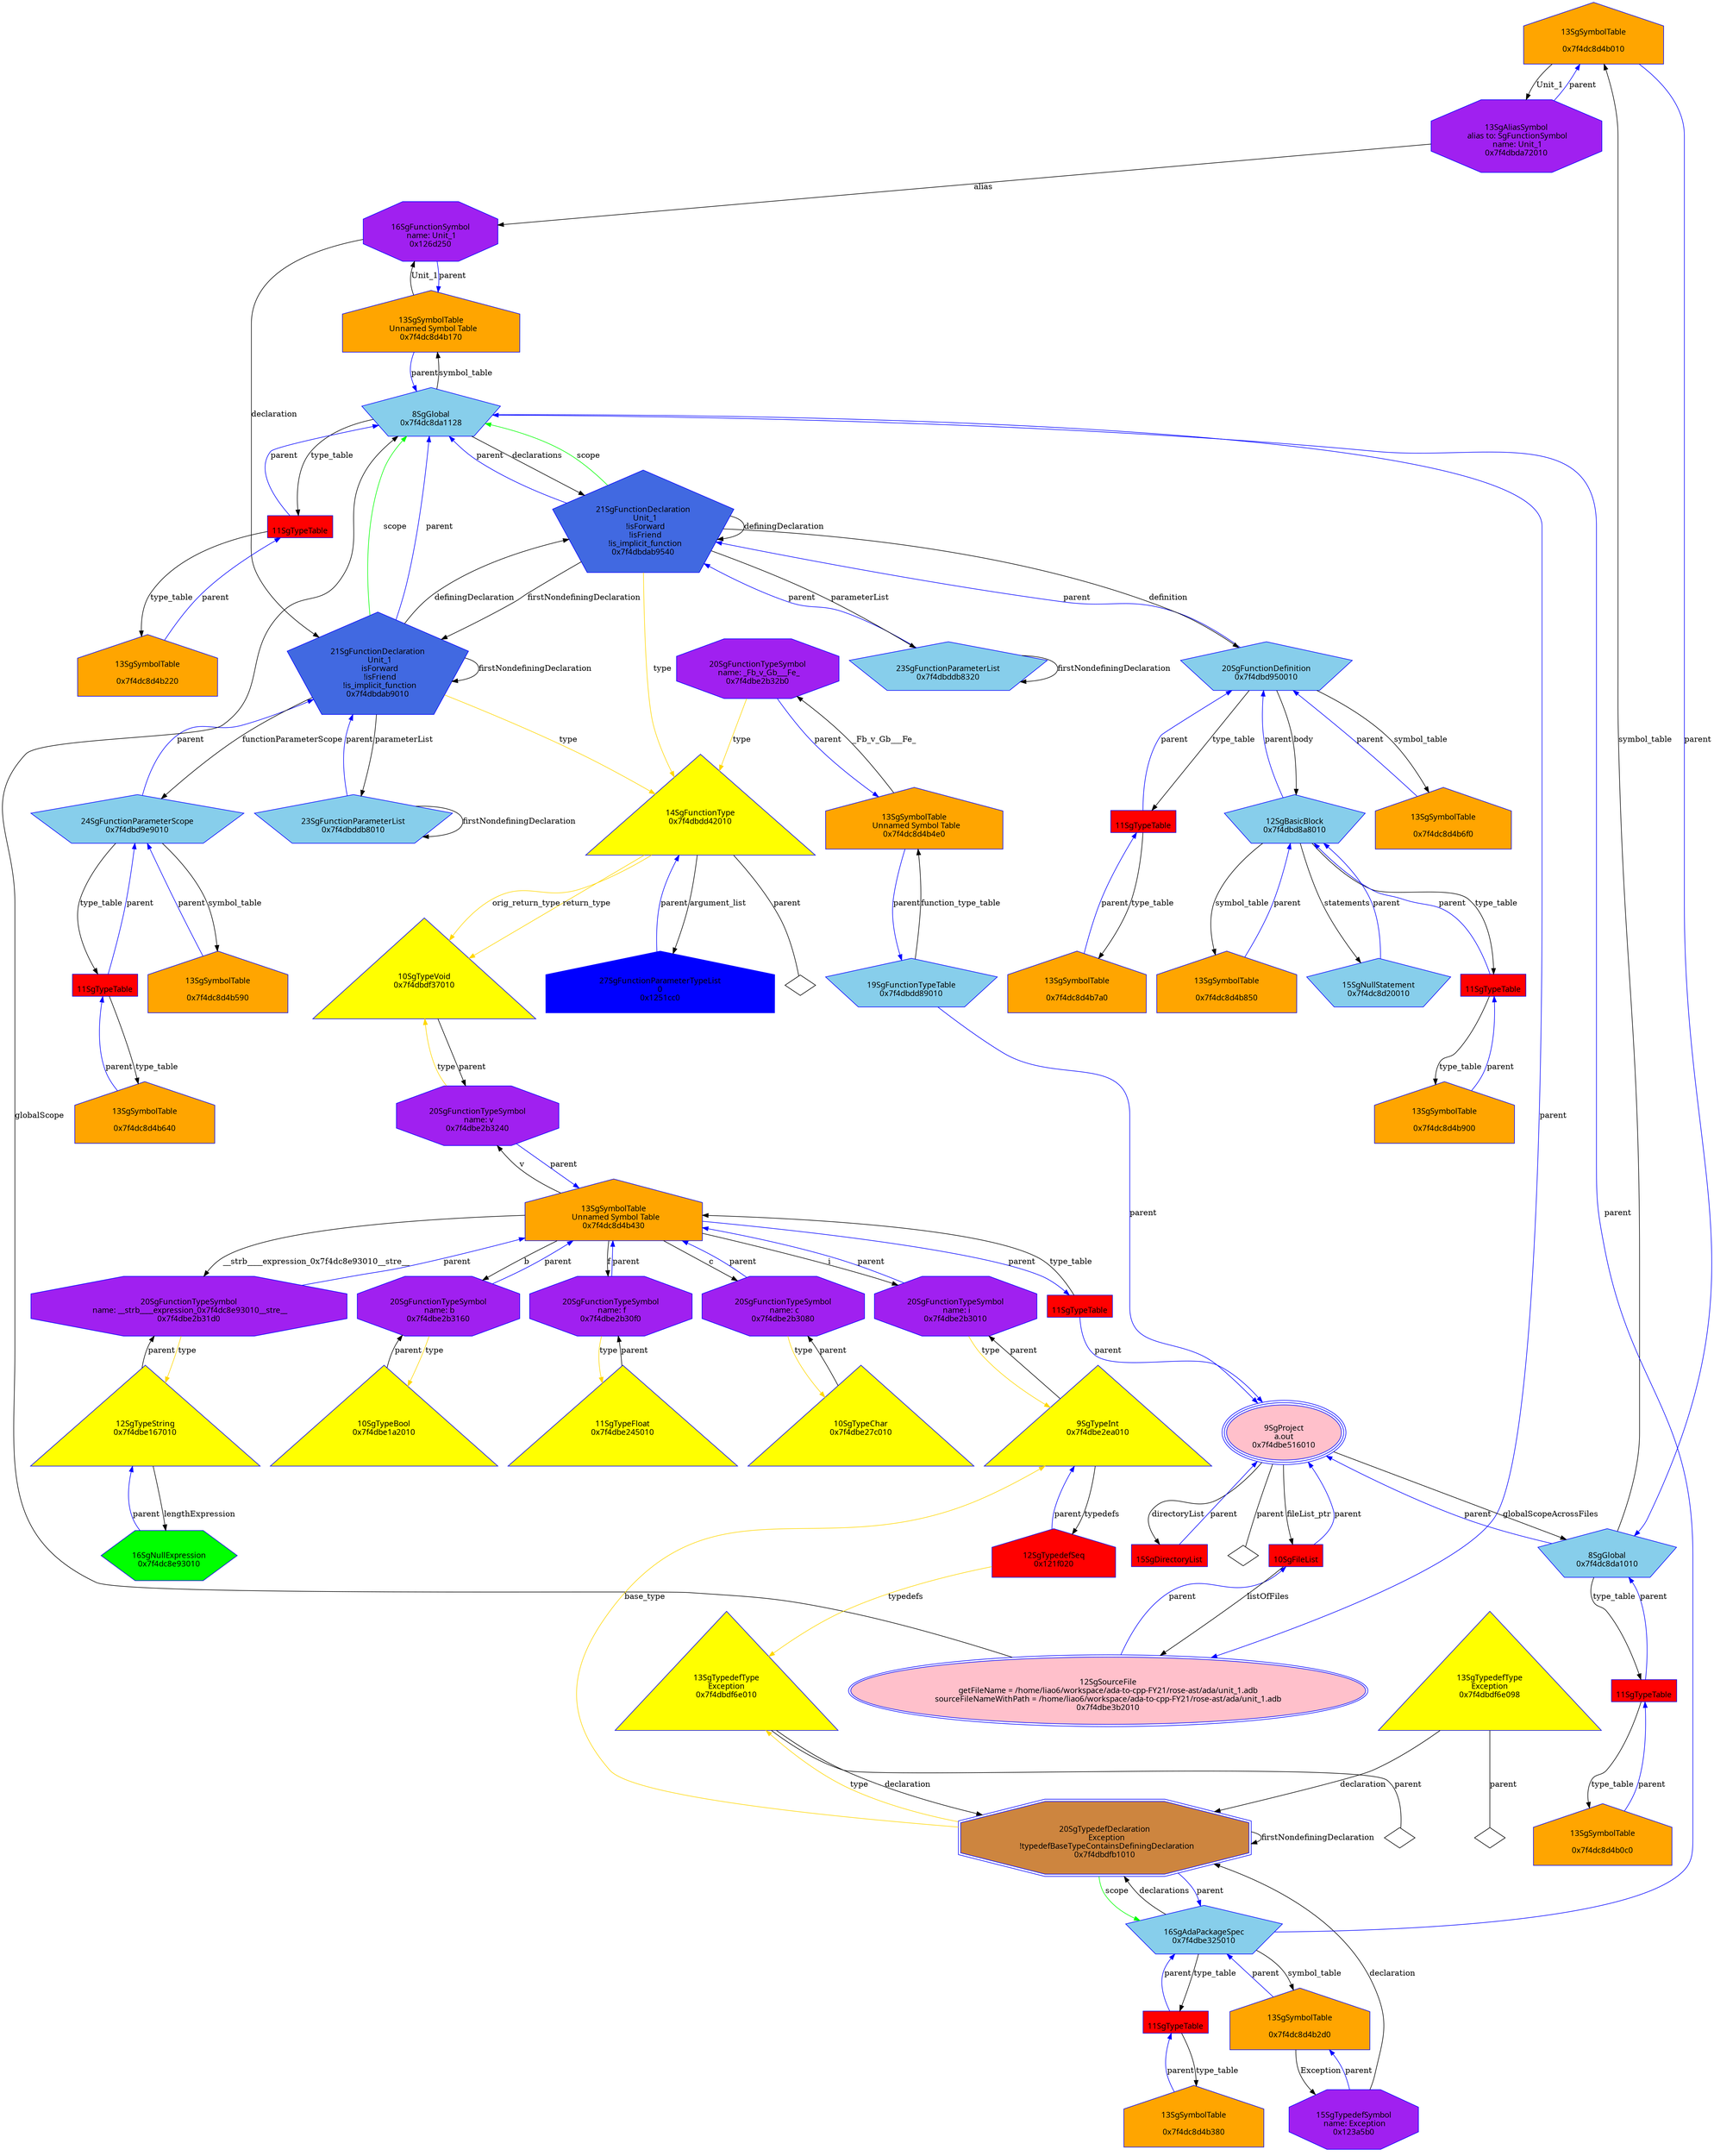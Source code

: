 digraph "Gunit_1.adb.dot" {
"0x7f4dc8d4b010"[label="\n13SgSymbolTable\n  \n  0x7f4dc8d4b010  " shape=house,regular=0,URL="\N",tooltip="more info at \N",sides=5,peripheries=1,color="blue",fillcolor=orange,fontname="7x13bold",fontcolor=black,style=filled];
"0x7f4dc8d4b010" -> "0x7f4dbda72010"[label="Unit_1" dir=forward ];
"0x7f4dc8d4b010" -> "0x7f4dc8da1010"[label="parent" color="blue" dir=forward ];
"0x7f4dc8d4b0c0"[label="\n13SgSymbolTable\n  \n  0x7f4dc8d4b0c0  " shape=house,regular=0,URL="\N",tooltip="more info at \N",sides=5,peripheries=1,color="blue",fillcolor=orange,fontname="7x13bold",fontcolor=black,style=filled];
"0x7f4dc8d4b0c0" -> "0x117c9c0"[label="parent" color="blue" dir=forward ];
"0x7f4dc8d4b170"[label="\n13SgSymbolTable\n  Unnamed Symbol Table\n  0x7f4dc8d4b170  " shape=house,regular=0,URL="\N",tooltip="more info at \N",sides=5,peripheries=1,color="blue",fillcolor=orange,fontname="7x13bold",fontcolor=black,style=filled];
"0x7f4dc8d4b170" -> "0x126d250"[label="Unit_1" dir=forward ];
"0x7f4dc8d4b170" -> "0x7f4dc8da1128"[label="parent" color="blue" dir=forward ];
"0x7f4dc8d4b220"[label="\n13SgSymbolTable\n  \n  0x7f4dc8d4b220  " shape=house,regular=0,URL="\N",tooltip="more info at \N",sides=5,peripheries=1,color="blue",fillcolor=orange,fontname="7x13bold",fontcolor=black,style=filled];
"0x7f4dc8d4b220" -> "0x117c9e8"[label="parent" color="blue" dir=forward ];
"0x7f4dc8d4b2d0"[label="\n13SgSymbolTable\n  \n  0x7f4dc8d4b2d0  " shape=house,regular=0,URL="\N",tooltip="more info at \N",sides=5,peripheries=1,color="blue",fillcolor=orange,fontname="7x13bold",fontcolor=black,style=filled];
"0x7f4dc8d4b2d0" -> "0x123a5b0"[label="Exception" dir=forward ];
"0x7f4dc8d4b2d0" -> "0x7f4dbe325010"[label="parent" color="blue" dir=forward ];
"0x7f4dc8d4b380"[label="\n13SgSymbolTable\n  \n  0x7f4dc8d4b380  " shape=house,regular=0,URL="\N",tooltip="more info at \N",sides=5,peripheries=1,color="blue",fillcolor=orange,fontname="7x13bold",fontcolor=black,style=filled];
"0x7f4dc8d4b380" -> "0x117ca10"[label="parent" color="blue" dir=forward ];
"0x7f4dc8d4b430"[label="\n13SgSymbolTable\n  Unnamed Symbol Table\n  0x7f4dc8d4b430  " shape=house,regular=0,URL="\N",tooltip="more info at \N",sides=5,peripheries=1,color="blue",fillcolor=orange,fontname="7x13bold",fontcolor=black,style=filled];
"0x7f4dc8d4b430" -> "0x7f4dbe2b3240"[label="v" dir=forward ];
"0x7f4dc8d4b430" -> "0x7f4dbe2b31d0"[label="__strb____expression_0x7f4dc8e93010__stre__" dir=forward ];
"0x7f4dc8d4b430" -> "0x7f4dbe2b3160"[label="b" dir=forward ];
"0x7f4dc8d4b430" -> "0x7f4dbe2b30f0"[label="f" dir=forward ];
"0x7f4dc8d4b430" -> "0x7f4dbe2b3080"[label="c" dir=forward ];
"0x7f4dc8d4b430" -> "0x7f4dbe2b3010"[label="i" dir=forward ];
"0x7f4dc8d4b430" -> "0x117ca38"[label="parent" color="blue" dir=forward ];
"0x7f4dc8d4b4e0"[label="\n13SgSymbolTable\n  Unnamed Symbol Table\n  0x7f4dc8d4b4e0  " shape=house,regular=0,URL="\N",tooltip="more info at \N",sides=5,peripheries=1,color="blue",fillcolor=orange,fontname="7x13bold",fontcolor=black,style=filled];
"0x7f4dc8d4b4e0" -> "0x7f4dbe2b32b0"[label="_Fb_v_Gb___Fe_" dir=forward ];
"0x7f4dc8d4b4e0" -> "0x7f4dbdd89010"[label="parent" color="blue" dir=forward ];
"0x7f4dc8d4b590"[label="\n13SgSymbolTable\n  \n  0x7f4dc8d4b590  " shape=house,regular=0,URL="\N",tooltip="more info at \N",sides=5,peripheries=1,color="blue",fillcolor=orange,fontname="7x13bold",fontcolor=black,style=filled];
"0x7f4dc8d4b590" -> "0x7f4dbd9e9010"[label="parent" color="blue" dir=forward ];
"0x7f4dc8d4b640"[label="\n13SgSymbolTable\n  \n  0x7f4dc8d4b640  " shape=house,regular=0,URL="\N",tooltip="more info at \N",sides=5,peripheries=1,color="blue",fillcolor=orange,fontname="7x13bold",fontcolor=black,style=filled];
"0x7f4dc8d4b640" -> "0x117ca60"[label="parent" color="blue" dir=forward ];
"0x7f4dc8d4b6f0"[label="\n13SgSymbolTable\n  \n  0x7f4dc8d4b6f0  " shape=house,regular=0,URL="\N",tooltip="more info at \N",sides=5,peripheries=1,color="blue",fillcolor=orange,fontname="7x13bold",fontcolor=black,style=filled];
"0x7f4dc8d4b6f0" -> "0x7f4dbd950010"[label="parent" color="blue" dir=forward ];
"0x7f4dc8d4b7a0"[label="\n13SgSymbolTable\n  \n  0x7f4dc8d4b7a0  " shape=house,regular=0,URL="\N",tooltip="more info at \N",sides=5,peripheries=1,color="blue",fillcolor=orange,fontname="7x13bold",fontcolor=black,style=filled];
"0x7f4dc8d4b7a0" -> "0x117ca88"[label="parent" color="blue" dir=forward ];
"0x7f4dc8d4b850"[label="\n13SgSymbolTable\n  \n  0x7f4dc8d4b850  " shape=house,regular=0,URL="\N",tooltip="more info at \N",sides=5,peripheries=1,color="blue",fillcolor=orange,fontname="7x13bold",fontcolor=black,style=filled];
"0x7f4dc8d4b850" -> "0x7f4dbd8a8010"[label="parent" color="blue" dir=forward ];
"0x7f4dc8d4b900"[label="\n13SgSymbolTable\n  \n  0x7f4dc8d4b900  " shape=house,regular=0,URL="\N",tooltip="more info at \N",sides=5,peripheries=1,color="blue",fillcolor=orange,fontname="7x13bold",fontcolor=black,style=filled];
"0x7f4dc8d4b900" -> "0x117cab0"[label="parent" color="blue" dir=forward ];
"0x7f4dbe3b2010"[label="\n12SgSourceFile\n  getFileName = /home/liao6/workspace/ada-to-cpp-FY21/rose-ast/ada/unit_1.adb  \n  sourceFileNameWithPath = /home/liao6/workspace/ada-to-cpp-FY21/rose-ast/ada/unit_1.adb  \n  0x7f4dbe3b2010  " shape=ellipse,regular=0,URL="\N",tooltip="more info at \N",sides=5,peripheries=2,color="blue",fillcolor=pink,fontname="7x13bold",fontcolor=black,style=filled];
"0x7f4dbe3b2010" -> "0x7f4dc8da1128"[label="globalScope" dir=forward ];
"0x7f4dbe3b2010" -> "0x1141f60"[label="parent" color="blue" dir=forward ];
"0x1141f60"[label="\n10SgFileList" shape=polygon,regular=0,URL="\N",tooltip="more info at \N",sides=4,peripheries=1,color="blue",fillcolor=red,fontname="7x13bold",fontcolor=black,style=filled];
"0x1141f60" -> "0x7f4dbe3b2010"[label="listOfFiles" dir=forward ];
"0x1141f60" -> "0x7f4dbe516010"[label="parent" color="blue" dir=forward ];
"0x1161370"[label="\n15SgDirectoryList" shape=polygon,regular=0,URL="\N",tooltip="more info at \N",sides=4,peripheries=1,color="blue",fillcolor=red,fontname="7x13bold",fontcolor=black,style=filled];
"0x1161370" -> "0x7f4dbe516010"[label="parent" color="blue" dir=forward ];
"0x7f4dbe516010"[label="\n9SgProject\n  a.out  \n  0x7f4dbe516010  " shape=ellipse,regular=0,URL="\N",tooltip="more info at \N",sides=5,peripheries=3,color="blue",fillcolor=pink,fontname="7x13bold",fontcolor=black,style=filled];
"0x7f4dbe516010" -> "0x1141f60"[label="fileList_ptr" dir=forward ];
"0x7f4dbe516010" -> "0x1161370"[label="directoryList" dir=forward ];
"0x7f4dbe516010" -> "0x7f4dc8da1010"[label="globalScopeAcrossFiles" dir=forward ];
"0x7f4dbe516010" -> "0x7f4dbe516010__parent__null"[label="parent" dir=none ];
"0x7f4dbe516010__parent__null"[label="" shape=diamond ];
"0x121f020"[label="\n12SgTypedefSeq\n  0x121f020  " shape=house,regular=0,URL="\N",tooltip="more info at \N",sides=5,peripheries=1,color="blue",fillcolor=red,fontname="7x13bold",fontcolor=black,style=filled];
"0x121f020" -> "0x7f4dbdf6e010"[label="typedefs" color="gold1" dir=forward ];
"0x121f020" -> "0x7f4dbe2ea010"[label="parent" color="blue" dir=forward ];
"0x1251cc0"[label="\n27SgFunctionParameterTypeList\n  0  \n  0x1251cc0  " shape=house,regular=0,URL="\N",tooltip="more info at \N",sides=5,peripheries=1,color="blue",fillcolor=blue,fontname="7x13bold",fontcolor=black,style=filled];
"0x1251cc0" -> "0x7f4dbdd42010"[label="parent" color="blue" dir=forward ];
"0x117c9c0"[label="\n11SgTypeTable" shape=polygon,regular=0,URL="\N",tooltip="more info at \N",sides=4,peripheries=1,color="blue",fillcolor=red,fontname="7x13bold",fontcolor=black,style=filled];
"0x117c9c0" -> "0x7f4dc8d4b0c0"[label="type_table" dir=forward ];
"0x117c9c0" -> "0x7f4dc8da1010"[label="parent" color="blue" dir=forward ];
"0x117c9e8"[label="\n11SgTypeTable" shape=polygon,regular=0,URL="\N",tooltip="more info at \N",sides=4,peripheries=1,color="blue",fillcolor=red,fontname="7x13bold",fontcolor=black,style=filled];
"0x117c9e8" -> "0x7f4dc8d4b220"[label="type_table" dir=forward ];
"0x117c9e8" -> "0x7f4dc8da1128"[label="parent" color="blue" dir=forward ];
"0x117ca10"[label="\n11SgTypeTable" shape=polygon,regular=0,URL="\N",tooltip="more info at \N",sides=4,peripheries=1,color="blue",fillcolor=red,fontname="7x13bold",fontcolor=black,style=filled];
"0x117ca10" -> "0x7f4dc8d4b380"[label="type_table" dir=forward ];
"0x117ca10" -> "0x7f4dbe325010"[label="parent" color="blue" dir=forward ];
"0x117ca38"[label="\n11SgTypeTable" shape=polygon,regular=0,URL="\N",tooltip="more info at \N",sides=4,peripheries=1,color="blue",fillcolor=red,fontname="7x13bold",fontcolor=black,style=filled];
"0x117ca38" -> "0x7f4dc8d4b430"[label="type_table" dir=forward ];
"0x117ca38" -> "0x7f4dbe516010"[label="parent" color="blue" dir=forward ];
"0x117ca60"[label="\n11SgTypeTable" shape=polygon,regular=0,URL="\N",tooltip="more info at \N",sides=4,peripheries=1,color="blue",fillcolor=red,fontname="7x13bold",fontcolor=black,style=filled];
"0x117ca60" -> "0x7f4dc8d4b640"[label="type_table" dir=forward ];
"0x117ca60" -> "0x7f4dbd9e9010"[label="parent" color="blue" dir=forward ];
"0x117ca88"[label="\n11SgTypeTable" shape=polygon,regular=0,URL="\N",tooltip="more info at \N",sides=4,peripheries=1,color="blue",fillcolor=red,fontname="7x13bold",fontcolor=black,style=filled];
"0x117ca88" -> "0x7f4dc8d4b7a0"[label="type_table" dir=forward ];
"0x117ca88" -> "0x7f4dbd950010"[label="parent" color="blue" dir=forward ];
"0x117cab0"[label="\n11SgTypeTable" shape=polygon,regular=0,URL="\N",tooltip="more info at \N",sides=4,peripheries=1,color="blue",fillcolor=red,fontname="7x13bold",fontcolor=black,style=filled];
"0x117cab0" -> "0x7f4dc8d4b900"[label="type_table" dir=forward ];
"0x117cab0" -> "0x7f4dbd8a8010"[label="parent" color="blue" dir=forward ];
"0x7f4dbe27c010"[label="\n10SgTypeChar\n  0x7f4dbe27c010  \n   \n   " shape=polygon,regular=0,URL="\N",tooltip="more info at \N",sides=3,peripheries=1,color="blue",fillcolor=yellow,fontname="7x13bold",fontcolor=black,style=filled];
"0x7f4dbe27c010" -> "0x7f4dbe2b3080"[label="parent" dir=forward ];
"0x7f4dbe2ea010"[label="\n9SgTypeInt\n  0x7f4dbe2ea010  \n   \n   " shape=polygon,regular=0,URL="\N",tooltip="more info at \N",sides=3,peripheries=1,color="blue",fillcolor=yellow,fontname="7x13bold",fontcolor=black,style=filled];
"0x7f4dbe2ea010" -> "0x121f020"[label="typedefs" dir=forward ];
"0x7f4dbe2ea010" -> "0x7f4dbe2b3010"[label="parent" dir=forward ];
"0x7f4dbdf37010"[label="\n10SgTypeVoid\n  0x7f4dbdf37010  \n   \n   " shape=polygon,regular=0,URL="\N",tooltip="more info at \N",sides=3,peripheries=1,color="blue",fillcolor=yellow,fontname="7x13bold",fontcolor=black,style=filled];
"0x7f4dbdf37010" -> "0x7f4dbe2b3240"[label="parent" dir=forward ];
"0x7f4dbe245010"[label="\n11SgTypeFloat\n  0x7f4dbe245010  \n   \n   " shape=polygon,regular=0,URL="\N",tooltip="more info at \N",sides=3,peripheries=1,color="blue",fillcolor=yellow,fontname="7x13bold",fontcolor=black,style=filled];
"0x7f4dbe245010" -> "0x7f4dbe2b30f0"[label="parent" dir=forward ];
"0x7f4dbe167010"[label="\n12SgTypeString\n  0x7f4dbe167010  \n   \n   " shape=polygon,regular=0,URL="\N",tooltip="more info at \N",sides=3,peripheries=1,color="blue",fillcolor=yellow,fontname="7x13bold",fontcolor=black,style=filled];
"0x7f4dbe167010" -> "0x7f4dc8e93010"[label="lengthExpression" dir=forward ];
"0x7f4dbe167010" -> "0x7f4dbe2b31d0"[label="parent" dir=forward ];
"0x7f4dbe1a2010"[label="\n10SgTypeBool\n  0x7f4dbe1a2010  \n   \n   " shape=polygon,regular=0,URL="\N",tooltip="more info at \N",sides=3,peripheries=1,color="blue",fillcolor=yellow,fontname="7x13bold",fontcolor=black,style=filled];
"0x7f4dbe1a2010" -> "0x7f4dbe2b3160"[label="parent" dir=forward ];
"0x7f4dbdf6e010"[label="\n13SgTypedefType\nException\n  0x7f4dbdf6e010  \n   \n   " shape=polygon,regular=0,URL="\N",tooltip="more info at \N",sides=3,peripheries=1,color="blue",fillcolor=yellow,fontname="7x13bold",fontcolor=black,style=filled];
"0x7f4dbdf6e010" -> "0x7f4dbdfb1010"[label="declaration" dir=forward ];
"0x7f4dbdf6e010" -> "0x7f4dbdf6e010__parent__null"[label="parent" dir=none ];
"0x7f4dbdf6e010__parent__null"[label="" shape=diamond ];
"0x7f4dbdf6e098"[label="\n13SgTypedefType\nException\n  0x7f4dbdf6e098  \n   \n   " shape=polygon,regular=0,URL="\N",tooltip="more info at \N",sides=3,peripheries=1,color="blue",fillcolor=yellow,fontname="7x13bold",fontcolor=black,style=filled];
"0x7f4dbdf6e098" -> "0x7f4dbdfb1010"[label="declaration" dir=forward ];
"0x7f4dbdf6e098" -> "0x7f4dbdf6e098__parent__null"[label="parent" dir=none ];
"0x7f4dbdf6e098__parent__null"[label="" shape=diamond ];
"0x7f4dbdd42010"[label="\n14SgFunctionType\n  0x7f4dbdd42010  \n   \n   " shape=polygon,regular=0,URL="\N",tooltip="more info at \N",sides=3,peripheries=1,color="blue",fillcolor=yellow,fontname="7x13bold",fontcolor=black,style=filled];
"0x7f4dbdd42010" -> "0x7f4dbdf37010"[label="return_type" color="gold1" dir=forward ];
"0x7f4dbdd42010" -> "0x7f4dbdf37010"[label="orig_return_type" color="gold1" dir=forward ];
"0x7f4dbdd42010" -> "0x1251cc0"[label="argument_list" dir=forward ];
"0x7f4dbdd42010" -> "0x7f4dbdd42010__parent__null"[label="parent" dir=none ];
"0x7f4dbdd42010__parent__null"[label="" shape=diamond ];
"0x7f4dbddb8010"[label="\n23SgFunctionParameterList\n  0x7f4dbddb8010  " shape=polygon,regular=0,URL="\N",tooltip="more info at \N",sides=5,peripheries=1,color="blue",fillcolor=skyblue,fontname="7x13bold",fontcolor=black,style=filled];
"0x7f4dbddb8010" -> "0x7f4dbddb8010"[label="firstNondefiningDeclaration" dir=forward ];
"0x7f4dbddb8010" -> "0x7f4dbdab9010"[label="parent" color="blue" dir=forward ];
"0x7f4dbddb8320"[label="\n23SgFunctionParameterList\n  0x7f4dbddb8320  " shape=polygon,regular=0,URL="\N",tooltip="more info at \N",sides=5,peripheries=1,color="blue",fillcolor=skyblue,fontname="7x13bold",fontcolor=black,style=filled];
"0x7f4dbddb8320" -> "0x7f4dbddb8320"[label="firstNondefiningDeclaration" dir=forward ];
"0x7f4dbddb8320" -> "0x7f4dbdab9540"[label="parent" color="blue" dir=forward ];
"0x7f4dbd8a8010"[label="\n12SgBasicBlock\n  0x7f4dbd8a8010  " shape=polygon,regular=0,URL="\N",tooltip="more info at \N",sides=5,peripheries=1,color="blue",fillcolor=skyblue,fontname="7x13bold",fontcolor=black,style=filled];
"0x7f4dbd8a8010" -> "0x7f4dc8d20010"[label="statements" dir=forward ];
"0x7f4dbd8a8010" -> "0x7f4dc8d4b850"[label="symbol_table" dir=forward ];
"0x7f4dbd8a8010" -> "0x117cab0"[label="type_table" dir=forward ];
"0x7f4dbd8a8010" -> "0x7f4dbd950010"[label="parent" color="blue" dir=forward ];
"0x7f4dc8da1010"[label="\n8SgGlobal\n  0x7f4dc8da1010  " shape=polygon,regular=0,URL="\N",tooltip="more info at \N",sides=5,peripheries=1,color="blue",fillcolor=skyblue,fontname="7x13bold",fontcolor=black,style=filled];
"0x7f4dc8da1010" -> "0x7f4dc8d4b010"[label="symbol_table" dir=forward ];
"0x7f4dc8da1010" -> "0x117c9c0"[label="type_table" dir=forward ];
"0x7f4dc8da1010" -> "0x7f4dbe516010"[label="parent" color="blue" dir=forward ];
"0x7f4dc8da1128"[label="\n8SgGlobal\n  0x7f4dc8da1128  " shape=polygon,regular=0,URL="\N",tooltip="more info at \N",sides=5,peripheries=1,color="blue",fillcolor=skyblue,fontname="7x13bold",fontcolor=black,style=filled];
"0x7f4dc8da1128" -> "0x7f4dbdab9540"[label="declarations" dir=forward ];
"0x7f4dc8da1128" -> "0x7f4dc8d4b170"[label="symbol_table" dir=forward ];
"0x7f4dc8da1128" -> "0x117c9e8"[label="type_table" dir=forward ];
"0x7f4dc8da1128" -> "0x7f4dbe3b2010"[label="parent" color="blue" dir=forward ];
"0x7f4dbd9e9010"[label="\n24SgFunctionParameterScope\n  0x7f4dbd9e9010  " shape=polygon,regular=0,URL="\N",tooltip="more info at \N",sides=5,peripheries=1,color="blue",fillcolor=skyblue,fontname="7x13bold",fontcolor=black,style=filled];
"0x7f4dbd9e9010" -> "0x7f4dc8d4b590"[label="symbol_table" dir=forward ];
"0x7f4dbd9e9010" -> "0x117ca60"[label="type_table" dir=forward ];
"0x7f4dbd9e9010" -> "0x7f4dbdab9010"[label="parent" color="blue" dir=forward ];
"0x7f4dbdd89010"[label="\n19SgFunctionTypeTable\n  0x7f4dbdd89010  " shape=polygon,regular=0,URL="\N",tooltip="more info at \N",sides=5,peripheries=1,color="blue",fillcolor=skyblue,fontname="7x13bold",fontcolor=black,style=filled];
"0x7f4dbdd89010" -> "0x7f4dc8d4b4e0"[label="function_type_table" dir=forward ];
"0x7f4dbdd89010" -> "0x7f4dbe516010"[label="parent" color="blue" dir=forward ];
"0x7f4dbdfb1010"[label="\n20SgTypedefDeclaration\n  Exception\n  !typedefBaseTypeContainsDefiningDeclaration\n  0x7f4dbdfb1010  " shape=polygon,regular=0,URL="\N",tooltip="more info at \N",sides=8,peripheries=2,color="blue",fillcolor=peru,fontname="7x13bold",fontcolor=black,style=filled];
"0x7f4dbdfb1010" -> "0x7f4dbe2ea010"[label="base_type" color="gold1" dir=forward ];
"0x7f4dbdfb1010" -> "0x7f4dbdf6e010"[label="type" color="gold1" dir=forward ];
"0x7f4dbdfb1010" -> "0x7f4dbe325010"[label="scope" color="green" dir=forward ];
"0x7f4dbdfb1010" -> "0x7f4dbdfb1010"[label="firstNondefiningDeclaration" dir=forward ];
"0x7f4dbdfb1010" -> "0x7f4dbe325010"[label="parent" color="blue" dir=forward ];
"0x7f4dc8d20010"[label="\n15SgNullStatement\n  0x7f4dc8d20010  " shape=polygon,regular=0,URL="\N",tooltip="more info at \N",sides=5,peripheries=1,color="blue",fillcolor=skyblue,fontname="7x13bold",fontcolor=black,style=filled];
"0x7f4dc8d20010" -> "0x7f4dbd8a8010"[label="parent" color="blue" dir=forward ];
"0x7f4dbd950010"[label="\n20SgFunctionDefinition\n  0x7f4dbd950010  " shape=polygon,regular=0,URL="\N",tooltip="more info at \N",sides=5,peripheries=1,color="blue",fillcolor=skyblue,fontname="7x13bold",fontcolor=black,style=filled];
"0x7f4dbd950010" -> "0x7f4dbd8a8010"[label="body" dir=forward ];
"0x7f4dbd950010" -> "0x7f4dc8d4b6f0"[label="symbol_table" dir=forward ];
"0x7f4dbd950010" -> "0x117ca88"[label="type_table" dir=forward ];
"0x7f4dbd950010" -> "0x7f4dbdab9540"[label="parent" color="blue" dir=forward ];
"0x7f4dbe325010"[label="\n16SgAdaPackageSpec\n  0x7f4dbe325010  " shape=polygon,regular=0,URL="\N",tooltip="more info at \N",sides=5,peripheries=1,color="blue",fillcolor=skyblue,fontname="7x13bold",fontcolor=black,style=filled];
"0x7f4dbe325010" -> "0x7f4dbdfb1010"[label="declarations" dir=forward ];
"0x7f4dbe325010" -> "0x7f4dc8d4b2d0"[label="symbol_table" dir=forward ];
"0x7f4dbe325010" -> "0x117ca10"[label="type_table" dir=forward ];
"0x7f4dbe325010" -> "0x7f4dc8da1128"[label="parent" color="blue" dir=forward ];
"0x7f4dbdab9010"[label="\n21SgFunctionDeclaration\n  Unit_1\n  isForward\n  !isFriend\n  !is_implicit_function\n  0x7f4dbdab9010  " shape=polygon,regular=0,URL="\N",tooltip="more info at \N",sides=5,peripheries=1,color="blue",fillcolor=royalblue,fontname="7x13bold",fontcolor=black,style=filled];
"0x7f4dbdab9010" -> "0x7f4dbddb8010"[label="parameterList" dir=forward ];
"0x7f4dbdab9010" -> "0x7f4dbdd42010"[label="type" color="gold1" dir=forward ];
"0x7f4dbdab9010" -> "0x7f4dc8da1128"[label="scope" color="green" dir=forward ];
"0x7f4dbdab9010" -> "0x7f4dbd9e9010"[label="functionParameterScope" dir=forward ];
"0x7f4dbdab9010" -> "0x7f4dbdab9540"[label="definingDeclaration" dir=forward ];
"0x7f4dbdab9010" -> "0x7f4dbdab9010"[label="firstNondefiningDeclaration" dir=forward ];
"0x7f4dbdab9010" -> "0x7f4dc8da1128"[label="parent" color="blue" dir=forward ];
"0x7f4dbdab9540"[label="\n21SgFunctionDeclaration\n  Unit_1\n  !isForward\n  !isFriend\n  !is_implicit_function\n  0x7f4dbdab9540  " shape=polygon,regular=0,URL="\N",tooltip="more info at \N",sides=5,peripheries=1,color="blue",fillcolor=royalblue,fontname="7x13bold",fontcolor=black,style=filled];
"0x7f4dbdab9540" -> "0x7f4dbddb8320"[label="parameterList" dir=forward ];
"0x7f4dbdab9540" -> "0x7f4dbdd42010"[label="type" color="gold1" dir=forward ];
"0x7f4dbdab9540" -> "0x7f4dbd950010"[label="definition" dir=forward ];
"0x7f4dbdab9540" -> "0x7f4dc8da1128"[label="scope" color="green" dir=forward ];
"0x7f4dbdab9540" -> "0x7f4dbdab9540"[label="definingDeclaration" dir=forward ];
"0x7f4dbdab9540" -> "0x7f4dbdab9010"[label="firstNondefiningDeclaration" dir=forward ];
"0x7f4dbdab9540" -> "0x7f4dc8da1128"[label="parent" color="blue" dir=forward ];
"0x7f4dc8e93010"[label="\n16SgNullExpression\n  0x7f4dc8e93010  " shape=polygon,regular=0,URL="\N",tooltip="more info at \N",sides=6,peripheries=1,color="blue",fillcolor=green,fontname="7x13bold",fontcolor=black,style=filled];
"0x7f4dc8e93010" -> "0x7f4dbe167010"[label="parent" color="blue" dir=forward ];
"0x7f4dbe2b3010"[label="\n20SgFunctionTypeSymbol\n name: i\n  0x7f4dbe2b3010  " shape=polygon,regular=0,URL="\N",tooltip="more info at \N",sides=8,peripheries=1,color="blue",fillcolor=purple,fontname="7x13bold",fontcolor=black,style=filled];
"0x7f4dbe2b3010" -> "0x7f4dbe2ea010"[label="type" color="gold1" dir=forward ];
"0x7f4dbe2b3010" -> "0x7f4dc8d4b430"[label="parent" color="blue" dir=forward ];
"0x7f4dbe2b3080"[label="\n20SgFunctionTypeSymbol\n name: c\n  0x7f4dbe2b3080  " shape=polygon,regular=0,URL="\N",tooltip="more info at \N",sides=8,peripheries=1,color="blue",fillcolor=purple,fontname="7x13bold",fontcolor=black,style=filled];
"0x7f4dbe2b3080" -> "0x7f4dbe27c010"[label="type" color="gold1" dir=forward ];
"0x7f4dbe2b3080" -> "0x7f4dc8d4b430"[label="parent" color="blue" dir=forward ];
"0x7f4dbe2b30f0"[label="\n20SgFunctionTypeSymbol\n name: f\n  0x7f4dbe2b30f0  " shape=polygon,regular=0,URL="\N",tooltip="more info at \N",sides=8,peripheries=1,color="blue",fillcolor=purple,fontname="7x13bold",fontcolor=black,style=filled];
"0x7f4dbe2b30f0" -> "0x7f4dbe245010"[label="type" color="gold1" dir=forward ];
"0x7f4dbe2b30f0" -> "0x7f4dc8d4b430"[label="parent" color="blue" dir=forward ];
"0x7f4dbe2b3160"[label="\n20SgFunctionTypeSymbol\n name: b\n  0x7f4dbe2b3160  " shape=polygon,regular=0,URL="\N",tooltip="more info at \N",sides=8,peripheries=1,color="blue",fillcolor=purple,fontname="7x13bold",fontcolor=black,style=filled];
"0x7f4dbe2b3160" -> "0x7f4dbe1a2010"[label="type" color="gold1" dir=forward ];
"0x7f4dbe2b3160" -> "0x7f4dc8d4b430"[label="parent" color="blue" dir=forward ];
"0x7f4dbe2b31d0"[label="\n20SgFunctionTypeSymbol\n name: __strb____expression_0x7f4dc8e93010__stre__\n  0x7f4dbe2b31d0  " shape=polygon,regular=0,URL="\N",tooltip="more info at \N",sides=8,peripheries=1,color="blue",fillcolor=purple,fontname="7x13bold",fontcolor=black,style=filled];
"0x7f4dbe2b31d0" -> "0x7f4dbe167010"[label="type" color="gold1" dir=forward ];
"0x7f4dbe2b31d0" -> "0x7f4dc8d4b430"[label="parent" color="blue" dir=forward ];
"0x7f4dbe2b3240"[label="\n20SgFunctionTypeSymbol\n name: v\n  0x7f4dbe2b3240  " shape=polygon,regular=0,URL="\N",tooltip="more info at \N",sides=8,peripheries=1,color="blue",fillcolor=purple,fontname="7x13bold",fontcolor=black,style=filled];
"0x7f4dbe2b3240" -> "0x7f4dbdf37010"[label="type" color="gold1" dir=forward ];
"0x7f4dbe2b3240" -> "0x7f4dc8d4b430"[label="parent" color="blue" dir=forward ];
"0x7f4dbe2b32b0"[label="\n20SgFunctionTypeSymbol\n name: _Fb_v_Gb___Fe_\n  0x7f4dbe2b32b0  " shape=polygon,regular=0,URL="\N",tooltip="more info at \N",sides=8,peripheries=1,color="blue",fillcolor=purple,fontname="7x13bold",fontcolor=black,style=filled];
"0x7f4dbe2b32b0" -> "0x7f4dbdd42010"[label="type" color="gold1" dir=forward ];
"0x7f4dbe2b32b0" -> "0x7f4dc8d4b4e0"[label="parent" color="blue" dir=forward ];
"0x123a5b0"[label="\n15SgTypedefSymbol\n name: Exception\n  0x123a5b0  " shape=polygon,regular=0,URL="\N",tooltip="more info at \N",sides=8,peripheries=1,color="blue",fillcolor=purple,fontname="7x13bold",fontcolor=black,style=filled];
"0x123a5b0" -> "0x7f4dbdfb1010"[label="declaration" dir=forward ];
"0x123a5b0" -> "0x7f4dc8d4b2d0"[label="parent" color="blue" dir=forward ];
"0x126d250"[label="\n16SgFunctionSymbol\n name: Unit_1\n  0x126d250  " shape=polygon,regular=0,URL="\N",tooltip="more info at \N",sides=8,peripheries=1,color="blue",fillcolor=purple,fontname="7x13bold",fontcolor=black,style=filled];
"0x126d250" -> "0x7f4dbdab9010"[label="declaration" dir=forward ];
"0x126d250" -> "0x7f4dc8d4b170"[label="parent" color="blue" dir=forward ];
"0x7f4dbda72010"[label="\n13SgAliasSymbol\n alias to: SgFunctionSymbol\n name: Unit_1\n  0x7f4dbda72010  " shape=polygon,regular=0,URL="\N",tooltip="more info at \N",sides=8,peripheries=1,color="blue",fillcolor=purple,fontname="7x13bold",fontcolor=black,style=filled];
"0x7f4dbda72010" -> "0x126d250"[label="alias" dir=forward ];
"0x7f4dbda72010" -> "0x7f4dc8d4b010"[label="parent" color="blue" dir=forward ];
}
